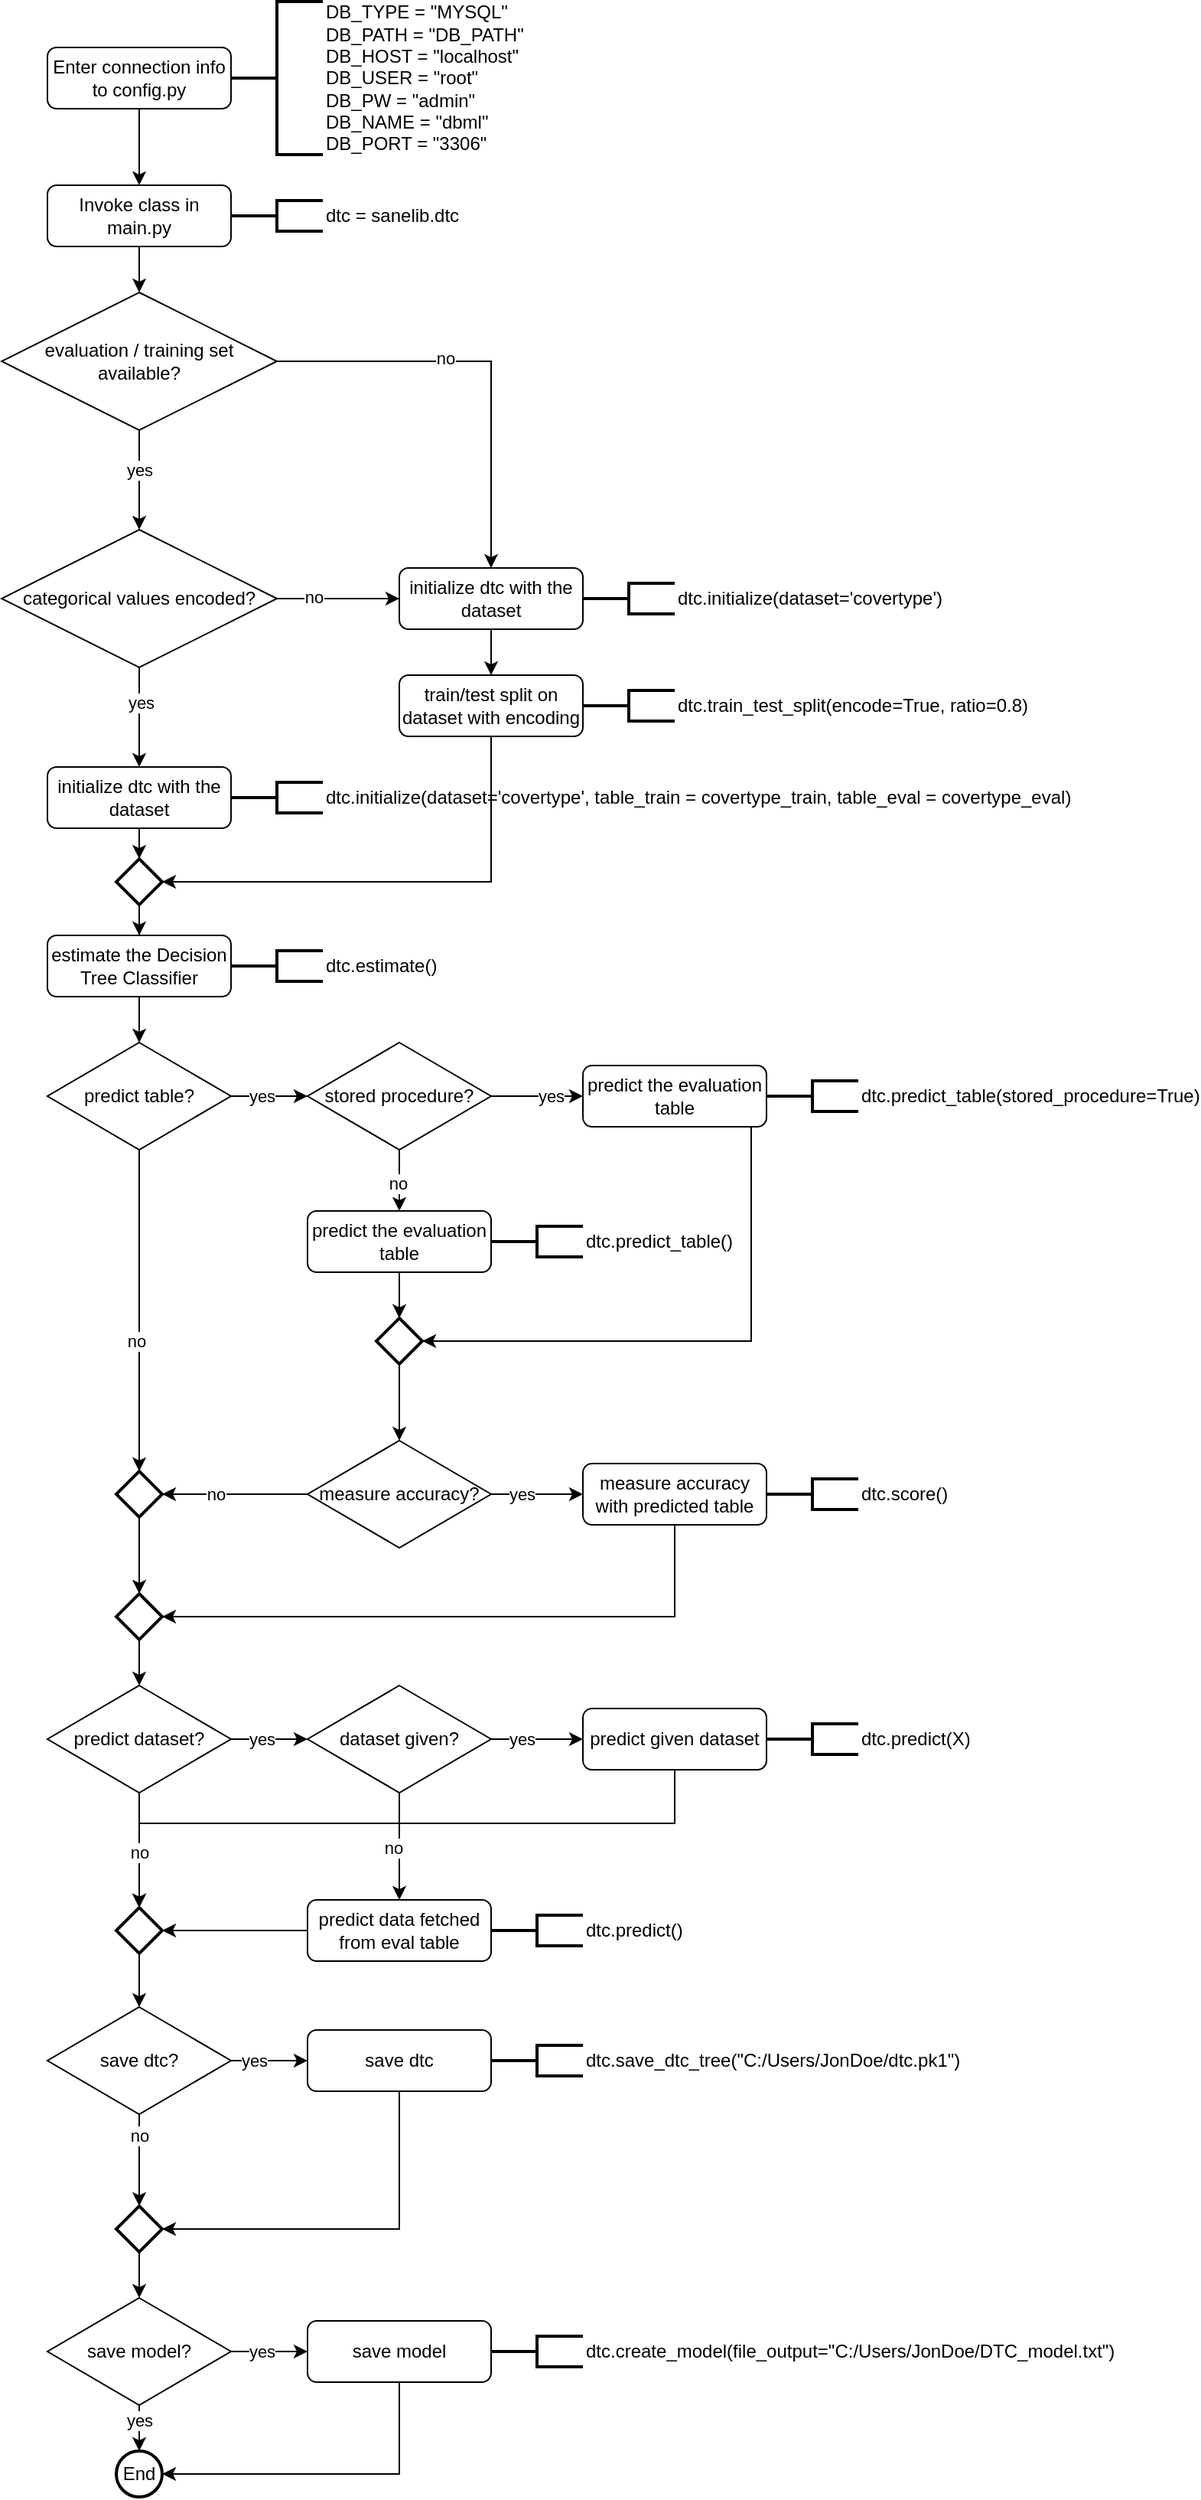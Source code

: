 <mxfile version="14.6.13" type="github">
  <diagram id="C5RBs43oDa-KdzZeNtuy" name="Page-1">
    <mxGraphModel dx="573" dy="390" grid="1" gridSize="10" guides="1" tooltips="1" connect="1" arrows="1" fold="1" page="1" pageScale="1" pageWidth="827" pageHeight="1169" math="0" shadow="0">
      <root>
        <mxCell id="WIyWlLk6GJQsqaUBKTNV-0" />
        <mxCell id="WIyWlLk6GJQsqaUBKTNV-1" parent="WIyWlLk6GJQsqaUBKTNV-0" />
        <mxCell id="aHtEY9Er_RNSoCQWQcDM-115" style="edgeStyle=orthogonalEdgeStyle;rounded=0;orthogonalLoop=1;jettySize=auto;html=1;exitX=0.5;exitY=1;exitDx=0;exitDy=0;entryX=0.5;entryY=0;entryDx=0;entryDy=0;entryPerimeter=0;" edge="1" parent="WIyWlLk6GJQsqaUBKTNV-1" source="aHtEY9Er_RNSoCQWQcDM-79" target="aHtEY9Er_RNSoCQWQcDM-111">
          <mxGeometry relative="1" as="geometry">
            <Array as="points">
              <mxPoint x="450" y="1210" />
              <mxPoint x="100" y="1210" />
            </Array>
          </mxGeometry>
        </mxCell>
        <mxCell id="aHtEY9Er_RNSoCQWQcDM-102" style="edgeStyle=orthogonalEdgeStyle;rounded=0;orthogonalLoop=1;jettySize=auto;html=1;exitX=0.5;exitY=1;exitDx=0;exitDy=0;entryX=1;entryY=0.5;entryDx=0;entryDy=0;entryPerimeter=0;" edge="1" parent="WIyWlLk6GJQsqaUBKTNV-1" source="aHtEY9Er_RNSoCQWQcDM-77" target="aHtEY9Er_RNSoCQWQcDM-95">
          <mxGeometry relative="1" as="geometry">
            <Array as="points">
              <mxPoint x="500" y="755" />
              <mxPoint x="500" y="895" />
            </Array>
          </mxGeometry>
        </mxCell>
        <mxCell id="WIyWlLk6GJQsqaUBKTNV-2" value="" style="rounded=0;html=1;jettySize=auto;orthogonalLoop=1;fontSize=11;endArrow=classic;labelBackgroundColor=#ffffff;edgeStyle=orthogonalEdgeStyle;entryX=0.5;entryY=0;entryDx=0;entryDy=0;" parent="WIyWlLk6GJQsqaUBKTNV-1" source="WIyWlLk6GJQsqaUBKTNV-3" target="WIyWlLk6GJQsqaUBKTNV-7" edge="1">
          <mxGeometry relative="1" as="geometry">
            <mxPoint x="100" y="140" as="targetPoint" />
          </mxGeometry>
        </mxCell>
        <mxCell id="WIyWlLk6GJQsqaUBKTNV-3" value="Enter connection info to config.py" style="rounded=1;whiteSpace=wrap;html=1;fontSize=12;glass=0;strokeWidth=1;shadow=0;" parent="WIyWlLk6GJQsqaUBKTNV-1" vertex="1">
          <mxGeometry x="40" y="50" width="120" height="40" as="geometry" />
        </mxCell>
        <mxCell id="WIyWlLk6GJQsqaUBKTNV-7" value="Invoke class in main.py" style="rounded=1;whiteSpace=wrap;html=1;fontSize=12;glass=0;strokeWidth=1;shadow=0;" parent="WIyWlLk6GJQsqaUBKTNV-1" vertex="1">
          <mxGeometry x="40" y="140" width="120" height="40" as="geometry" />
        </mxCell>
        <mxCell id="aHtEY9Er_RNSoCQWQcDM-4" value="dtc = sanelib.dtc" style="strokeWidth=2;html=1;shape=mxgraph.flowchart.annotation_2;align=left;labelPosition=right;pointerEvents=1;" vertex="1" parent="WIyWlLk6GJQsqaUBKTNV-1">
          <mxGeometry x="160" y="150" width="60" height="20" as="geometry" />
        </mxCell>
        <mxCell id="aHtEY9Er_RNSoCQWQcDM-9" value="DB_TYPE = &quot;MYSQL&quot;&lt;br&gt;DB_PATH = &quot;DB_PATH&quot;&lt;br&gt;DB_HOST = &quot;localhost&quot;&lt;br&gt;DB_USER = &quot;root&quot;&lt;br&gt;DB_PW = &quot;admin&quot;&lt;br&gt;DB_NAME = &quot;dbml&quot;&lt;br&gt;DB_PORT = &quot;3306&quot;" style="strokeWidth=2;html=1;shape=mxgraph.flowchart.annotation_2;align=left;labelPosition=right;pointerEvents=1;" vertex="1" parent="WIyWlLk6GJQsqaUBKTNV-1">
          <mxGeometry x="160" y="20" width="60" height="100" as="geometry" />
        </mxCell>
        <mxCell id="aHtEY9Er_RNSoCQWQcDM-21" style="edgeStyle=orthogonalEdgeStyle;rounded=0;orthogonalLoop=1;jettySize=auto;html=1;exitX=0.5;exitY=1;exitDx=0;exitDy=0;entryX=0.5;entryY=0;entryDx=0;entryDy=0;entryPerimeter=0;" edge="1" parent="WIyWlLk6GJQsqaUBKTNV-1" source="WIyWlLk6GJQsqaUBKTNV-7" target="aHtEY9Er_RNSoCQWQcDM-20">
          <mxGeometry relative="1" as="geometry">
            <mxPoint x="100" y="250" as="sourcePoint" />
          </mxGeometry>
        </mxCell>
        <mxCell id="aHtEY9Er_RNSoCQWQcDM-52" style="edgeStyle=orthogonalEdgeStyle;rounded=0;orthogonalLoop=1;jettySize=auto;html=1;exitX=0.5;exitY=1;exitDx=0;exitDy=0;entryX=1;entryY=0.5;entryDx=0;entryDy=0;entryPerimeter=0;" edge="1" parent="WIyWlLk6GJQsqaUBKTNV-1" source="aHtEY9Er_RNSoCQWQcDM-17" target="aHtEY9Er_RNSoCQWQcDM-50">
          <mxGeometry relative="1" as="geometry" />
        </mxCell>
        <mxCell id="aHtEY9Er_RNSoCQWQcDM-17" value="train/test split on dataset with encoding" style="rounded=1;whiteSpace=wrap;html=1;fontSize=12;glass=0;strokeWidth=1;shadow=0;" vertex="1" parent="WIyWlLk6GJQsqaUBKTNV-1">
          <mxGeometry x="270" y="460" width="120" height="40" as="geometry" />
        </mxCell>
        <mxCell id="aHtEY9Er_RNSoCQWQcDM-19" value="dtc.train_test_split(encode=True, ratio=0.8)" style="strokeWidth=2;html=1;shape=mxgraph.flowchart.annotation_2;align=left;labelPosition=right;pointerEvents=1;" vertex="1" parent="WIyWlLk6GJQsqaUBKTNV-1">
          <mxGeometry x="390" y="470" width="60" height="20" as="geometry" />
        </mxCell>
        <mxCell id="aHtEY9Er_RNSoCQWQcDM-25" style="edgeStyle=orthogonalEdgeStyle;rounded=0;orthogonalLoop=1;jettySize=auto;html=1;exitX=0.5;exitY=1;exitDx=0;exitDy=0;exitPerimeter=0;" edge="1" parent="WIyWlLk6GJQsqaUBKTNV-1" source="aHtEY9Er_RNSoCQWQcDM-20" target="aHtEY9Er_RNSoCQWQcDM-24">
          <mxGeometry relative="1" as="geometry" />
        </mxCell>
        <mxCell id="aHtEY9Er_RNSoCQWQcDM-26" value="yes" style="edgeLabel;html=1;align=center;verticalAlign=middle;resizable=0;points=[];" vertex="1" connectable="0" parent="aHtEY9Er_RNSoCQWQcDM-25">
          <mxGeometry x="-0.194" relative="1" as="geometry">
            <mxPoint as="offset" />
          </mxGeometry>
        </mxCell>
        <mxCell id="aHtEY9Er_RNSoCQWQcDM-34" style="edgeStyle=orthogonalEdgeStyle;rounded=0;orthogonalLoop=1;jettySize=auto;html=1;exitX=1;exitY=0.5;exitDx=0;exitDy=0;exitPerimeter=0;" edge="1" parent="WIyWlLk6GJQsqaUBKTNV-1" source="aHtEY9Er_RNSoCQWQcDM-20" target="aHtEY9Er_RNSoCQWQcDM-30">
          <mxGeometry relative="1" as="geometry" />
        </mxCell>
        <mxCell id="aHtEY9Er_RNSoCQWQcDM-35" value="no" style="edgeLabel;html=1;align=center;verticalAlign=middle;resizable=0;points=[];" vertex="1" connectable="0" parent="aHtEY9Er_RNSoCQWQcDM-34">
          <mxGeometry x="-0.2" y="2" relative="1" as="geometry">
            <mxPoint as="offset" />
          </mxGeometry>
        </mxCell>
        <mxCell id="aHtEY9Er_RNSoCQWQcDM-20" value="evaluation / training set available?" style="strokeWidth=1;html=1;shape=mxgraph.flowchart.decision;whiteSpace=wrap;rounded=1;shadow=0;glass=0;" vertex="1" parent="WIyWlLk6GJQsqaUBKTNV-1">
          <mxGeometry x="10" y="210" width="180" height="90" as="geometry" />
        </mxCell>
        <mxCell id="aHtEY9Er_RNSoCQWQcDM-32" style="edgeStyle=orthogonalEdgeStyle;rounded=0;orthogonalLoop=1;jettySize=auto;html=1;exitX=1;exitY=0.5;exitDx=0;exitDy=0;exitPerimeter=0;" edge="1" parent="WIyWlLk6GJQsqaUBKTNV-1" source="aHtEY9Er_RNSoCQWQcDM-24" target="aHtEY9Er_RNSoCQWQcDM-30">
          <mxGeometry relative="1" as="geometry" />
        </mxCell>
        <mxCell id="aHtEY9Er_RNSoCQWQcDM-33" value="no" style="edgeLabel;html=1;align=center;verticalAlign=middle;resizable=0;points=[];" vertex="1" connectable="0" parent="aHtEY9Er_RNSoCQWQcDM-32">
          <mxGeometry x="-0.405" y="1" relative="1" as="geometry">
            <mxPoint as="offset" />
          </mxGeometry>
        </mxCell>
        <mxCell id="aHtEY9Er_RNSoCQWQcDM-39" style="edgeStyle=orthogonalEdgeStyle;rounded=0;orthogonalLoop=1;jettySize=auto;html=1;exitX=0.5;exitY=1;exitDx=0;exitDy=0;exitPerimeter=0;" edge="1" parent="WIyWlLk6GJQsqaUBKTNV-1" source="aHtEY9Er_RNSoCQWQcDM-24" target="aHtEY9Er_RNSoCQWQcDM-37">
          <mxGeometry relative="1" as="geometry" />
        </mxCell>
        <mxCell id="aHtEY9Er_RNSoCQWQcDM-40" value="yes" style="edgeLabel;html=1;align=center;verticalAlign=middle;resizable=0;points=[];" vertex="1" connectable="0" parent="aHtEY9Er_RNSoCQWQcDM-39">
          <mxGeometry x="-0.286" y="1" relative="1" as="geometry">
            <mxPoint as="offset" />
          </mxGeometry>
        </mxCell>
        <mxCell id="aHtEY9Er_RNSoCQWQcDM-24" value="categorical values encoded?" style="strokeWidth=1;html=1;shape=mxgraph.flowchart.decision;whiteSpace=wrap;rounded=1;shadow=0;glass=0;" vertex="1" parent="WIyWlLk6GJQsqaUBKTNV-1">
          <mxGeometry x="10" y="365" width="180" height="90" as="geometry" />
        </mxCell>
        <mxCell id="aHtEY9Er_RNSoCQWQcDM-36" style="edgeStyle=orthogonalEdgeStyle;rounded=0;orthogonalLoop=1;jettySize=auto;html=1;exitX=0.5;exitY=1;exitDx=0;exitDy=0;" edge="1" parent="WIyWlLk6GJQsqaUBKTNV-1" source="aHtEY9Er_RNSoCQWQcDM-30" target="aHtEY9Er_RNSoCQWQcDM-17">
          <mxGeometry relative="1" as="geometry" />
        </mxCell>
        <mxCell id="aHtEY9Er_RNSoCQWQcDM-30" value="initialize dtc with the dataset" style="rounded=1;whiteSpace=wrap;html=1;fontSize=12;glass=0;strokeWidth=1;shadow=0;" vertex="1" parent="WIyWlLk6GJQsqaUBKTNV-1">
          <mxGeometry x="270" y="390" width="120" height="40" as="geometry" />
        </mxCell>
        <mxCell id="aHtEY9Er_RNSoCQWQcDM-31" value="dtc.initialize(dataset=&#39;covertype&#39;)" style="strokeWidth=2;html=1;shape=mxgraph.flowchart.annotation_2;align=left;labelPosition=right;pointerEvents=1;" vertex="1" parent="WIyWlLk6GJQsqaUBKTNV-1">
          <mxGeometry x="390" y="400" width="60" height="20" as="geometry" />
        </mxCell>
        <mxCell id="aHtEY9Er_RNSoCQWQcDM-51" style="edgeStyle=orthogonalEdgeStyle;rounded=0;orthogonalLoop=1;jettySize=auto;html=1;exitX=0.5;exitY=1;exitDx=0;exitDy=0;entryX=0.5;entryY=0;entryDx=0;entryDy=0;entryPerimeter=0;" edge="1" parent="WIyWlLk6GJQsqaUBKTNV-1" source="aHtEY9Er_RNSoCQWQcDM-37" target="aHtEY9Er_RNSoCQWQcDM-50">
          <mxGeometry relative="1" as="geometry" />
        </mxCell>
        <mxCell id="aHtEY9Er_RNSoCQWQcDM-37" value="initialize dtc with the dataset" style="rounded=1;whiteSpace=wrap;html=1;fontSize=12;glass=0;strokeWidth=1;shadow=0;" vertex="1" parent="WIyWlLk6GJQsqaUBKTNV-1">
          <mxGeometry x="40" y="520" width="120" height="40" as="geometry" />
        </mxCell>
        <mxCell id="aHtEY9Er_RNSoCQWQcDM-58" style="edgeStyle=orthogonalEdgeStyle;rounded=0;orthogonalLoop=1;jettySize=auto;html=1;exitX=0.5;exitY=1;exitDx=0;exitDy=0;" edge="1" parent="WIyWlLk6GJQsqaUBKTNV-1" source="aHtEY9Er_RNSoCQWQcDM-46" target="aHtEY9Er_RNSoCQWQcDM-54">
          <mxGeometry relative="1" as="geometry" />
        </mxCell>
        <mxCell id="aHtEY9Er_RNSoCQWQcDM-46" value="&lt;div&gt;estimate the Decision Tree Classifier&lt;br&gt;&lt;/div&gt;" style="rounded=1;whiteSpace=wrap;html=1;fontSize=12;glass=0;strokeWidth=1;shadow=0;" vertex="1" parent="WIyWlLk6GJQsqaUBKTNV-1">
          <mxGeometry x="40" y="630" width="120" height="40" as="geometry" />
        </mxCell>
        <mxCell id="aHtEY9Er_RNSoCQWQcDM-47" value="dtc.estimate()" style="strokeWidth=2;html=1;shape=mxgraph.flowchart.annotation_2;align=left;labelPosition=right;pointerEvents=1;" vertex="1" parent="WIyWlLk6GJQsqaUBKTNV-1">
          <mxGeometry x="160" y="640" width="60" height="20" as="geometry" />
        </mxCell>
        <mxCell id="aHtEY9Er_RNSoCQWQcDM-38" value="dtc.initialize(dataset=&#39;covertype&#39;, table_train = covertype_train, table_eval = covertype_eval)" style="strokeWidth=2;html=1;shape=mxgraph.flowchart.annotation_2;align=left;labelPosition=right;pointerEvents=1;" vertex="1" parent="WIyWlLk6GJQsqaUBKTNV-1">
          <mxGeometry x="160" y="530" width="60" height="20" as="geometry" />
        </mxCell>
        <mxCell id="aHtEY9Er_RNSoCQWQcDM-53" style="edgeStyle=orthogonalEdgeStyle;rounded=0;orthogonalLoop=1;jettySize=auto;html=1;exitX=0.5;exitY=1;exitDx=0;exitDy=0;exitPerimeter=0;" edge="1" parent="WIyWlLk6GJQsqaUBKTNV-1" source="aHtEY9Er_RNSoCQWQcDM-50" target="aHtEY9Er_RNSoCQWQcDM-46">
          <mxGeometry relative="1" as="geometry" />
        </mxCell>
        <mxCell id="aHtEY9Er_RNSoCQWQcDM-50" value="" style="strokeWidth=2;html=1;shape=mxgraph.flowchart.decision;whiteSpace=wrap;" vertex="1" parent="WIyWlLk6GJQsqaUBKTNV-1">
          <mxGeometry x="85" y="580" width="30" height="30" as="geometry" />
        </mxCell>
        <mxCell id="aHtEY9Er_RNSoCQWQcDM-71" style="edgeStyle=orthogonalEdgeStyle;rounded=0;orthogonalLoop=1;jettySize=auto;html=1;exitX=1;exitY=0.5;exitDx=0;exitDy=0;exitPerimeter=0;" edge="1" parent="WIyWlLk6GJQsqaUBKTNV-1" source="aHtEY9Er_RNSoCQWQcDM-54" target="aHtEY9Er_RNSoCQWQcDM-70">
          <mxGeometry relative="1" as="geometry" />
        </mxCell>
        <mxCell id="aHtEY9Er_RNSoCQWQcDM-72" value="yes" style="edgeLabel;html=1;align=center;verticalAlign=middle;resizable=0;points=[];" vertex="1" connectable="0" parent="aHtEY9Er_RNSoCQWQcDM-71">
          <mxGeometry x="-0.653" relative="1" as="geometry">
            <mxPoint x="11" as="offset" />
          </mxGeometry>
        </mxCell>
        <mxCell id="aHtEY9Er_RNSoCQWQcDM-92" style="edgeStyle=orthogonalEdgeStyle;rounded=0;orthogonalLoop=1;jettySize=auto;html=1;exitX=0.5;exitY=1;exitDx=0;exitDy=0;exitPerimeter=0;entryX=0.5;entryY=0;entryDx=0;entryDy=0;entryPerimeter=0;" edge="1" parent="WIyWlLk6GJQsqaUBKTNV-1" source="aHtEY9Er_RNSoCQWQcDM-54" target="aHtEY9Er_RNSoCQWQcDM-91">
          <mxGeometry relative="1" as="geometry" />
        </mxCell>
        <mxCell id="aHtEY9Er_RNSoCQWQcDM-93" value="no" style="edgeLabel;html=1;align=center;verticalAlign=middle;resizable=0;points=[];" vertex="1" connectable="0" parent="aHtEY9Er_RNSoCQWQcDM-92">
          <mxGeometry x="0.187" y="-2" relative="1" as="geometry">
            <mxPoint as="offset" />
          </mxGeometry>
        </mxCell>
        <mxCell id="aHtEY9Er_RNSoCQWQcDM-54" value="predict table?" style="strokeWidth=1;html=1;shape=mxgraph.flowchart.decision;whiteSpace=wrap;rounded=1;shadow=0;glass=0;" vertex="1" parent="WIyWlLk6GJQsqaUBKTNV-1">
          <mxGeometry x="40" y="700" width="120" height="70" as="geometry" />
        </mxCell>
        <mxCell id="aHtEY9Er_RNSoCQWQcDM-81" style="edgeStyle=orthogonalEdgeStyle;rounded=0;orthogonalLoop=1;jettySize=auto;html=1;exitX=1;exitY=0.5;exitDx=0;exitDy=0;exitPerimeter=0;entryX=0;entryY=0.5;entryDx=0;entryDy=0;entryPerimeter=0;" edge="1" parent="WIyWlLk6GJQsqaUBKTNV-1" source="aHtEY9Er_RNSoCQWQcDM-55" target="aHtEY9Er_RNSoCQWQcDM-82">
          <mxGeometry relative="1" as="geometry">
            <mxPoint x="220" y="1155.167" as="targetPoint" />
          </mxGeometry>
        </mxCell>
        <mxCell id="aHtEY9Er_RNSoCQWQcDM-83" value="yes" style="edgeLabel;html=1;align=center;verticalAlign=middle;resizable=0;points=[];" vertex="1" connectable="0" parent="aHtEY9Er_RNSoCQWQcDM-81">
          <mxGeometry x="0.326" y="-1" relative="1" as="geometry">
            <mxPoint x="-13" y="-1" as="offset" />
          </mxGeometry>
        </mxCell>
        <mxCell id="aHtEY9Er_RNSoCQWQcDM-112" style="edgeStyle=orthogonalEdgeStyle;rounded=0;orthogonalLoop=1;jettySize=auto;html=1;exitX=0.5;exitY=1;exitDx=0;exitDy=0;exitPerimeter=0;" edge="1" parent="WIyWlLk6GJQsqaUBKTNV-1" source="aHtEY9Er_RNSoCQWQcDM-55" target="aHtEY9Er_RNSoCQWQcDM-111">
          <mxGeometry relative="1" as="geometry" />
        </mxCell>
        <mxCell id="aHtEY9Er_RNSoCQWQcDM-113" value="no" style="edgeLabel;html=1;align=center;verticalAlign=middle;resizable=0;points=[];" vertex="1" connectable="0" parent="aHtEY9Er_RNSoCQWQcDM-112">
          <mxGeometry x="-0.774" y="1" relative="1" as="geometry">
            <mxPoint x="-1" y="30" as="offset" />
          </mxGeometry>
        </mxCell>
        <mxCell id="aHtEY9Er_RNSoCQWQcDM-55" value="predict dataset?" style="strokeWidth=1;html=1;shape=mxgraph.flowchart.decision;whiteSpace=wrap;rounded=1;shadow=0;glass=0;" vertex="1" parent="WIyWlLk6GJQsqaUBKTNV-1">
          <mxGeometry x="40" y="1120" width="120" height="70" as="geometry" />
        </mxCell>
        <mxCell id="aHtEY9Er_RNSoCQWQcDM-61" style="edgeStyle=orthogonalEdgeStyle;rounded=0;orthogonalLoop=1;jettySize=auto;html=1;exitX=0.5;exitY=1;exitDx=0;exitDy=0;exitPerimeter=0;entryX=0.5;entryY=0;entryDx=0;entryDy=0;entryPerimeter=0;" edge="1" parent="WIyWlLk6GJQsqaUBKTNV-1" source="aHtEY9Er_RNSoCQWQcDM-56" target="aHtEY9Er_RNSoCQWQcDM-121">
          <mxGeometry relative="1" as="geometry" />
        </mxCell>
        <mxCell id="aHtEY9Er_RNSoCQWQcDM-65" value="no" style="edgeLabel;html=1;align=center;verticalAlign=middle;resizable=0;points=[];" vertex="1" connectable="0" parent="aHtEY9Er_RNSoCQWQcDM-61">
          <mxGeometry x="-0.267" relative="1" as="geometry">
            <mxPoint y="-8" as="offset" />
          </mxGeometry>
        </mxCell>
        <mxCell id="aHtEY9Er_RNSoCQWQcDM-119" style="edgeStyle=orthogonalEdgeStyle;rounded=0;orthogonalLoop=1;jettySize=auto;html=1;exitX=1;exitY=0.5;exitDx=0;exitDy=0;exitPerimeter=0;" edge="1" parent="WIyWlLk6GJQsqaUBKTNV-1" source="aHtEY9Er_RNSoCQWQcDM-56" target="aHtEY9Er_RNSoCQWQcDM-117">
          <mxGeometry relative="1" as="geometry" />
        </mxCell>
        <mxCell id="aHtEY9Er_RNSoCQWQcDM-120" value="yes" style="edgeLabel;html=1;align=center;verticalAlign=middle;resizable=0;points=[];" vertex="1" connectable="0" parent="aHtEY9Er_RNSoCQWQcDM-119">
          <mxGeometry x="-0.394" relative="1" as="geometry">
            <mxPoint as="offset" />
          </mxGeometry>
        </mxCell>
        <mxCell id="aHtEY9Er_RNSoCQWQcDM-56" value="save dtc?" style="strokeWidth=1;html=1;shape=mxgraph.flowchart.decision;whiteSpace=wrap;rounded=1;shadow=0;glass=0;" vertex="1" parent="WIyWlLk6GJQsqaUBKTNV-1">
          <mxGeometry x="40" y="1330" width="120" height="70" as="geometry" />
        </mxCell>
        <mxCell id="aHtEY9Er_RNSoCQWQcDM-125" style="edgeStyle=orthogonalEdgeStyle;rounded=0;orthogonalLoop=1;jettySize=auto;html=1;exitX=0.5;exitY=1;exitDx=0;exitDy=0;exitPerimeter=0;" edge="1" parent="WIyWlLk6GJQsqaUBKTNV-1" source="aHtEY9Er_RNSoCQWQcDM-57" target="aHtEY9Er_RNSoCQWQcDM-124">
          <mxGeometry relative="1" as="geometry" />
        </mxCell>
        <mxCell id="aHtEY9Er_RNSoCQWQcDM-131" value="yes" style="edgeLabel;html=1;align=center;verticalAlign=middle;resizable=0;points=[];" vertex="1" connectable="0" parent="aHtEY9Er_RNSoCQWQcDM-125">
          <mxGeometry x="-0.802" y="-1" relative="1" as="geometry">
            <mxPoint x="1" y="5" as="offset" />
          </mxGeometry>
        </mxCell>
        <mxCell id="aHtEY9Er_RNSoCQWQcDM-128" style="edgeStyle=orthogonalEdgeStyle;rounded=0;orthogonalLoop=1;jettySize=auto;html=1;exitX=1;exitY=0.5;exitDx=0;exitDy=0;exitPerimeter=0;" edge="1" parent="WIyWlLk6GJQsqaUBKTNV-1" source="aHtEY9Er_RNSoCQWQcDM-57" target="aHtEY9Er_RNSoCQWQcDM-126">
          <mxGeometry relative="1" as="geometry" />
        </mxCell>
        <mxCell id="aHtEY9Er_RNSoCQWQcDM-130" value="yes" style="edgeLabel;html=1;align=center;verticalAlign=middle;resizable=0;points=[];" vertex="1" connectable="0" parent="aHtEY9Er_RNSoCQWQcDM-128">
          <mxGeometry x="0.313" y="-2" relative="1" as="geometry">
            <mxPoint x="-13" y="-2" as="offset" />
          </mxGeometry>
        </mxCell>
        <mxCell id="aHtEY9Er_RNSoCQWQcDM-57" value="save model?" style="strokeWidth=1;html=1;shape=mxgraph.flowchart.decision;whiteSpace=wrap;rounded=1;shadow=0;glass=0;" vertex="1" parent="WIyWlLk6GJQsqaUBKTNV-1">
          <mxGeometry x="40" y="1520" width="120" height="70" as="geometry" />
        </mxCell>
        <mxCell id="aHtEY9Er_RNSoCQWQcDM-103" style="edgeStyle=orthogonalEdgeStyle;rounded=0;orthogonalLoop=1;jettySize=auto;html=1;exitX=0.5;exitY=1;exitDx=0;exitDy=0;entryX=0.5;entryY=0;entryDx=0;entryDy=0;entryPerimeter=0;" edge="1" parent="WIyWlLk6GJQsqaUBKTNV-1" source="aHtEY9Er_RNSoCQWQcDM-68" target="aHtEY9Er_RNSoCQWQcDM-95">
          <mxGeometry relative="1" as="geometry" />
        </mxCell>
        <mxCell id="aHtEY9Er_RNSoCQWQcDM-68" value="predict the evaluation table" style="rounded=1;whiteSpace=wrap;html=1;fontSize=12;glass=0;strokeWidth=1;shadow=0;" vertex="1" parent="WIyWlLk6GJQsqaUBKTNV-1">
          <mxGeometry x="210" y="810" width="120" height="40" as="geometry" />
        </mxCell>
        <mxCell id="aHtEY9Er_RNSoCQWQcDM-69" value="dtc.predict_table()" style="strokeWidth=2;html=1;shape=mxgraph.flowchart.annotation_2;align=left;labelPosition=right;pointerEvents=1;" vertex="1" parent="WIyWlLk6GJQsqaUBKTNV-1">
          <mxGeometry x="330" y="820" width="60" height="20" as="geometry" />
        </mxCell>
        <mxCell id="aHtEY9Er_RNSoCQWQcDM-73" style="edgeStyle=orthogonalEdgeStyle;rounded=0;orthogonalLoop=1;jettySize=auto;html=1;exitX=0.5;exitY=1;exitDx=0;exitDy=0;exitPerimeter=0;entryX=0.5;entryY=0;entryDx=0;entryDy=0;" edge="1" parent="WIyWlLk6GJQsqaUBKTNV-1" source="aHtEY9Er_RNSoCQWQcDM-70" target="aHtEY9Er_RNSoCQWQcDM-68">
          <mxGeometry relative="1" as="geometry" />
        </mxCell>
        <mxCell id="aHtEY9Er_RNSoCQWQcDM-75" value="no" style="edgeLabel;html=1;align=center;verticalAlign=middle;resizable=0;points=[];" vertex="1" connectable="0" parent="aHtEY9Er_RNSoCQWQcDM-73">
          <mxGeometry x="0.089" y="-1" relative="1" as="geometry">
            <mxPoint as="offset" />
          </mxGeometry>
        </mxCell>
        <mxCell id="aHtEY9Er_RNSoCQWQcDM-74" style="edgeStyle=orthogonalEdgeStyle;rounded=0;orthogonalLoop=1;jettySize=auto;html=1;exitX=1;exitY=0.5;exitDx=0;exitDy=0;exitPerimeter=0;entryX=0;entryY=0.5;entryDx=0;entryDy=0;" edge="1" parent="WIyWlLk6GJQsqaUBKTNV-1" source="aHtEY9Er_RNSoCQWQcDM-70" target="aHtEY9Er_RNSoCQWQcDM-77">
          <mxGeometry relative="1" as="geometry">
            <mxPoint x="380" y="735.207" as="targetPoint" />
          </mxGeometry>
        </mxCell>
        <mxCell id="aHtEY9Er_RNSoCQWQcDM-76" value="yes" style="edgeLabel;html=1;align=center;verticalAlign=middle;resizable=0;points=[];" vertex="1" connectable="0" parent="aHtEY9Er_RNSoCQWQcDM-74">
          <mxGeometry x="0.307" relative="1" as="geometry">
            <mxPoint as="offset" />
          </mxGeometry>
        </mxCell>
        <mxCell id="aHtEY9Er_RNSoCQWQcDM-70" value="stored procedure?" style="strokeWidth=1;html=1;shape=mxgraph.flowchart.decision;whiteSpace=wrap;rounded=1;shadow=0;glass=0;" vertex="1" parent="WIyWlLk6GJQsqaUBKTNV-1">
          <mxGeometry x="210" y="700" width="120" height="70" as="geometry" />
        </mxCell>
        <mxCell id="aHtEY9Er_RNSoCQWQcDM-77" value="predict the evaluation table" style="rounded=1;whiteSpace=wrap;html=1;fontSize=12;glass=0;strokeWidth=1;shadow=0;" vertex="1" parent="WIyWlLk6GJQsqaUBKTNV-1">
          <mxGeometry x="390" y="715" width="120" height="40" as="geometry" />
        </mxCell>
        <mxCell id="aHtEY9Er_RNSoCQWQcDM-78" value="dtc.predict_table(stored_procedure=True)" style="strokeWidth=2;html=1;shape=mxgraph.flowchart.annotation_2;align=left;labelPosition=right;pointerEvents=1;" vertex="1" parent="WIyWlLk6GJQsqaUBKTNV-1">
          <mxGeometry x="510" y="725" width="60" height="20" as="geometry" />
        </mxCell>
        <mxCell id="aHtEY9Er_RNSoCQWQcDM-79" value="predict given dataset" style="rounded=1;whiteSpace=wrap;html=1;fontSize=12;glass=0;strokeWidth=1;shadow=0;" vertex="1" parent="WIyWlLk6GJQsqaUBKTNV-1">
          <mxGeometry x="390" y="1135" width="120" height="40" as="geometry" />
        </mxCell>
        <mxCell id="aHtEY9Er_RNSoCQWQcDM-80" value="dtc.predict(X)" style="strokeWidth=2;html=1;shape=mxgraph.flowchart.annotation_2;align=left;labelPosition=right;pointerEvents=1;" vertex="1" parent="WIyWlLk6GJQsqaUBKTNV-1">
          <mxGeometry x="510" y="1145" width="60" height="20" as="geometry" />
        </mxCell>
        <mxCell id="aHtEY9Er_RNSoCQWQcDM-84" style="edgeStyle=orthogonalEdgeStyle;rounded=0;orthogonalLoop=1;jettySize=auto;html=1;exitX=1;exitY=0.5;exitDx=0;exitDy=0;exitPerimeter=0;" edge="1" parent="WIyWlLk6GJQsqaUBKTNV-1" source="aHtEY9Er_RNSoCQWQcDM-82" target="aHtEY9Er_RNSoCQWQcDM-79">
          <mxGeometry relative="1" as="geometry" />
        </mxCell>
        <mxCell id="aHtEY9Er_RNSoCQWQcDM-89" value="yes" style="edgeLabel;html=1;align=center;verticalAlign=middle;resizable=0;points=[];" vertex="1" connectable="0" parent="aHtEY9Er_RNSoCQWQcDM-84">
          <mxGeometry x="-0.702" relative="1" as="geometry">
            <mxPoint x="11" as="offset" />
          </mxGeometry>
        </mxCell>
        <mxCell id="aHtEY9Er_RNSoCQWQcDM-85" style="edgeStyle=orthogonalEdgeStyle;rounded=0;orthogonalLoop=1;jettySize=auto;html=1;exitX=0.5;exitY=1;exitDx=0;exitDy=0;exitPerimeter=0;entryX=0.5;entryY=0;entryDx=0;entryDy=0;" edge="1" parent="WIyWlLk6GJQsqaUBKTNV-1" source="aHtEY9Er_RNSoCQWQcDM-82" target="aHtEY9Er_RNSoCQWQcDM-86">
          <mxGeometry relative="1" as="geometry">
            <mxPoint x="280" y="1240" as="targetPoint" />
          </mxGeometry>
        </mxCell>
        <mxCell id="aHtEY9Er_RNSoCQWQcDM-88" value="no" style="edgeLabel;html=1;align=center;verticalAlign=middle;resizable=0;points=[];" vertex="1" connectable="0" parent="aHtEY9Er_RNSoCQWQcDM-85">
          <mxGeometry x="0.032" y="-4" relative="1" as="geometry">
            <mxPoint as="offset" />
          </mxGeometry>
        </mxCell>
        <mxCell id="aHtEY9Er_RNSoCQWQcDM-82" value="dataset given?" style="strokeWidth=1;html=1;shape=mxgraph.flowchart.decision;whiteSpace=wrap;rounded=1;shadow=0;glass=0;" vertex="1" parent="WIyWlLk6GJQsqaUBKTNV-1">
          <mxGeometry x="210" y="1120" width="120" height="70" as="geometry" />
        </mxCell>
        <mxCell id="aHtEY9Er_RNSoCQWQcDM-114" style="edgeStyle=orthogonalEdgeStyle;rounded=0;orthogonalLoop=1;jettySize=auto;html=1;exitX=0;exitY=0.5;exitDx=0;exitDy=0;entryX=1;entryY=0.5;entryDx=0;entryDy=0;entryPerimeter=0;" edge="1" parent="WIyWlLk6GJQsqaUBKTNV-1" source="aHtEY9Er_RNSoCQWQcDM-86" target="aHtEY9Er_RNSoCQWQcDM-111">
          <mxGeometry relative="1" as="geometry" />
        </mxCell>
        <mxCell id="aHtEY9Er_RNSoCQWQcDM-86" value="predict data fetched from eval table" style="rounded=1;whiteSpace=wrap;html=1;fontSize=12;glass=0;strokeWidth=1;shadow=0;" vertex="1" parent="WIyWlLk6GJQsqaUBKTNV-1">
          <mxGeometry x="210" y="1260" width="120" height="40" as="geometry" />
        </mxCell>
        <mxCell id="aHtEY9Er_RNSoCQWQcDM-87" value="dtc.predict()" style="strokeWidth=2;html=1;shape=mxgraph.flowchart.annotation_2;align=left;labelPosition=right;pointerEvents=1;" vertex="1" parent="WIyWlLk6GJQsqaUBKTNV-1">
          <mxGeometry x="330" y="1270" width="60" height="20" as="geometry" />
        </mxCell>
        <mxCell id="aHtEY9Er_RNSoCQWQcDM-97" style="edgeStyle=orthogonalEdgeStyle;rounded=0;orthogonalLoop=1;jettySize=auto;html=1;exitX=0;exitY=0.5;exitDx=0;exitDy=0;exitPerimeter=0;entryX=1;entryY=0.5;entryDx=0;entryDy=0;entryPerimeter=0;" edge="1" parent="WIyWlLk6GJQsqaUBKTNV-1" source="aHtEY9Er_RNSoCQWQcDM-90" target="aHtEY9Er_RNSoCQWQcDM-91">
          <mxGeometry relative="1" as="geometry" />
        </mxCell>
        <mxCell id="aHtEY9Er_RNSoCQWQcDM-98" value="no" style="edgeLabel;html=1;align=center;verticalAlign=middle;resizable=0;points=[];" vertex="1" connectable="0" parent="aHtEY9Er_RNSoCQWQcDM-97">
          <mxGeometry x="0.263" relative="1" as="geometry">
            <mxPoint as="offset" />
          </mxGeometry>
        </mxCell>
        <mxCell id="aHtEY9Er_RNSoCQWQcDM-108" style="edgeStyle=orthogonalEdgeStyle;rounded=0;orthogonalLoop=1;jettySize=auto;html=1;exitX=1;exitY=0.5;exitDx=0;exitDy=0;exitPerimeter=0;entryX=0;entryY=0.5;entryDx=0;entryDy=0;" edge="1" parent="WIyWlLk6GJQsqaUBKTNV-1" source="aHtEY9Er_RNSoCQWQcDM-90" target="aHtEY9Er_RNSoCQWQcDM-106">
          <mxGeometry relative="1" as="geometry" />
        </mxCell>
        <mxCell id="aHtEY9Er_RNSoCQWQcDM-109" value="yes" style="edgeLabel;html=1;align=center;verticalAlign=middle;resizable=0;points=[];" vertex="1" connectable="0" parent="aHtEY9Er_RNSoCQWQcDM-108">
          <mxGeometry x="-0.643" y="1" relative="1" as="geometry">
            <mxPoint x="9" y="1" as="offset" />
          </mxGeometry>
        </mxCell>
        <mxCell id="aHtEY9Er_RNSoCQWQcDM-90" value="measure accuracy?" style="strokeWidth=1;html=1;shape=mxgraph.flowchart.decision;whiteSpace=wrap;rounded=1;shadow=0;glass=0;" vertex="1" parent="WIyWlLk6GJQsqaUBKTNV-1">
          <mxGeometry x="210" y="960" width="120" height="70" as="geometry" />
        </mxCell>
        <mxCell id="aHtEY9Er_RNSoCQWQcDM-100" style="edgeStyle=orthogonalEdgeStyle;rounded=0;orthogonalLoop=1;jettySize=auto;html=1;exitX=0.5;exitY=1;exitDx=0;exitDy=0;exitPerimeter=0;entryX=0.5;entryY=0;entryDx=0;entryDy=0;entryPerimeter=0;" edge="1" parent="WIyWlLk6GJQsqaUBKTNV-1" source="aHtEY9Er_RNSoCQWQcDM-91" target="aHtEY9Er_RNSoCQWQcDM-99">
          <mxGeometry relative="1" as="geometry" />
        </mxCell>
        <mxCell id="aHtEY9Er_RNSoCQWQcDM-91" value="" style="strokeWidth=2;html=1;shape=mxgraph.flowchart.decision;whiteSpace=wrap;" vertex="1" parent="WIyWlLk6GJQsqaUBKTNV-1">
          <mxGeometry x="85" y="980" width="30" height="30" as="geometry" />
        </mxCell>
        <mxCell id="aHtEY9Er_RNSoCQWQcDM-105" style="edgeStyle=orthogonalEdgeStyle;rounded=0;orthogonalLoop=1;jettySize=auto;html=1;exitX=0.5;exitY=1;exitDx=0;exitDy=0;exitPerimeter=0;entryX=0.5;entryY=0;entryDx=0;entryDy=0;entryPerimeter=0;" edge="1" parent="WIyWlLk6GJQsqaUBKTNV-1" source="aHtEY9Er_RNSoCQWQcDM-95" target="aHtEY9Er_RNSoCQWQcDM-90">
          <mxGeometry relative="1" as="geometry" />
        </mxCell>
        <mxCell id="aHtEY9Er_RNSoCQWQcDM-95" value="" style="strokeWidth=2;html=1;shape=mxgraph.flowchart.decision;whiteSpace=wrap;" vertex="1" parent="WIyWlLk6GJQsqaUBKTNV-1">
          <mxGeometry x="255" y="880" width="30" height="30" as="geometry" />
        </mxCell>
        <mxCell id="aHtEY9Er_RNSoCQWQcDM-101" style="edgeStyle=orthogonalEdgeStyle;rounded=0;orthogonalLoop=1;jettySize=auto;html=1;exitX=0.5;exitY=1;exitDx=0;exitDy=0;exitPerimeter=0;entryX=0.5;entryY=0;entryDx=0;entryDy=0;entryPerimeter=0;" edge="1" parent="WIyWlLk6GJQsqaUBKTNV-1" source="aHtEY9Er_RNSoCQWQcDM-99" target="aHtEY9Er_RNSoCQWQcDM-55">
          <mxGeometry relative="1" as="geometry" />
        </mxCell>
        <mxCell id="aHtEY9Er_RNSoCQWQcDM-99" value="" style="strokeWidth=2;html=1;shape=mxgraph.flowchart.decision;whiteSpace=wrap;" vertex="1" parent="WIyWlLk6GJQsqaUBKTNV-1">
          <mxGeometry x="85" y="1060" width="30" height="30" as="geometry" />
        </mxCell>
        <mxCell id="aHtEY9Er_RNSoCQWQcDM-110" style="edgeStyle=orthogonalEdgeStyle;rounded=0;orthogonalLoop=1;jettySize=auto;html=1;exitX=0.5;exitY=1;exitDx=0;exitDy=0;entryX=1;entryY=0.5;entryDx=0;entryDy=0;entryPerimeter=0;" edge="1" parent="WIyWlLk6GJQsqaUBKTNV-1" source="aHtEY9Er_RNSoCQWQcDM-106" target="aHtEY9Er_RNSoCQWQcDM-99">
          <mxGeometry relative="1" as="geometry" />
        </mxCell>
        <mxCell id="aHtEY9Er_RNSoCQWQcDM-106" value="measure accuracy with predicted table" style="rounded=1;whiteSpace=wrap;html=1;fontSize=12;glass=0;strokeWidth=1;shadow=0;" vertex="1" parent="WIyWlLk6GJQsqaUBKTNV-1">
          <mxGeometry x="390" y="975" width="120" height="40" as="geometry" />
        </mxCell>
        <mxCell id="aHtEY9Er_RNSoCQWQcDM-107" value="dtc.score()" style="strokeWidth=2;html=1;shape=mxgraph.flowchart.annotation_2;align=left;labelPosition=right;pointerEvents=1;" vertex="1" parent="WIyWlLk6GJQsqaUBKTNV-1">
          <mxGeometry x="510" y="985" width="60" height="20" as="geometry" />
        </mxCell>
        <mxCell id="aHtEY9Er_RNSoCQWQcDM-116" style="edgeStyle=orthogonalEdgeStyle;rounded=0;orthogonalLoop=1;jettySize=auto;html=1;exitX=0.5;exitY=1;exitDx=0;exitDy=0;exitPerimeter=0;" edge="1" parent="WIyWlLk6GJQsqaUBKTNV-1" source="aHtEY9Er_RNSoCQWQcDM-111" target="aHtEY9Er_RNSoCQWQcDM-56">
          <mxGeometry relative="1" as="geometry" />
        </mxCell>
        <mxCell id="aHtEY9Er_RNSoCQWQcDM-111" value="" style="strokeWidth=2;html=1;shape=mxgraph.flowchart.decision;whiteSpace=wrap;" vertex="1" parent="WIyWlLk6GJQsqaUBKTNV-1">
          <mxGeometry x="85" y="1265" width="30" height="30" as="geometry" />
        </mxCell>
        <mxCell id="aHtEY9Er_RNSoCQWQcDM-122" style="edgeStyle=orthogonalEdgeStyle;rounded=0;orthogonalLoop=1;jettySize=auto;html=1;exitX=0.5;exitY=1;exitDx=0;exitDy=0;entryX=1;entryY=0.5;entryDx=0;entryDy=0;entryPerimeter=0;" edge="1" parent="WIyWlLk6GJQsqaUBKTNV-1" source="aHtEY9Er_RNSoCQWQcDM-117" target="aHtEY9Er_RNSoCQWQcDM-121">
          <mxGeometry relative="1" as="geometry" />
        </mxCell>
        <mxCell id="aHtEY9Er_RNSoCQWQcDM-117" value="save dtc" style="rounded=1;whiteSpace=wrap;html=1;fontSize=12;glass=0;strokeWidth=1;shadow=0;" vertex="1" parent="WIyWlLk6GJQsqaUBKTNV-1">
          <mxGeometry x="210" y="1345" width="120" height="40" as="geometry" />
        </mxCell>
        <mxCell id="aHtEY9Er_RNSoCQWQcDM-118" value="dtc.save_dtc_tree(&quot;C:/Users/JonDoe/dtc.pk1&quot;)" style="strokeWidth=2;html=1;shape=mxgraph.flowchart.annotation_2;align=left;labelPosition=right;pointerEvents=1;" vertex="1" parent="WIyWlLk6GJQsqaUBKTNV-1">
          <mxGeometry x="330" y="1355" width="60" height="20" as="geometry" />
        </mxCell>
        <mxCell id="aHtEY9Er_RNSoCQWQcDM-123" style="edgeStyle=orthogonalEdgeStyle;rounded=0;orthogonalLoop=1;jettySize=auto;html=1;exitX=0.5;exitY=1;exitDx=0;exitDy=0;exitPerimeter=0;entryX=0.5;entryY=0;entryDx=0;entryDy=0;entryPerimeter=0;" edge="1" parent="WIyWlLk6GJQsqaUBKTNV-1" source="aHtEY9Er_RNSoCQWQcDM-121" target="aHtEY9Er_RNSoCQWQcDM-57">
          <mxGeometry relative="1" as="geometry" />
        </mxCell>
        <mxCell id="aHtEY9Er_RNSoCQWQcDM-121" value="" style="strokeWidth=2;html=1;shape=mxgraph.flowchart.decision;whiteSpace=wrap;" vertex="1" parent="WIyWlLk6GJQsqaUBKTNV-1">
          <mxGeometry x="85" y="1460" width="30" height="30" as="geometry" />
        </mxCell>
        <mxCell id="aHtEY9Er_RNSoCQWQcDM-124" value="End" style="strokeWidth=2;html=1;shape=mxgraph.flowchart.start_2;whiteSpace=wrap;" vertex="1" parent="WIyWlLk6GJQsqaUBKTNV-1">
          <mxGeometry x="85" y="1620" width="30" height="30" as="geometry" />
        </mxCell>
        <mxCell id="aHtEY9Er_RNSoCQWQcDM-129" style="edgeStyle=orthogonalEdgeStyle;rounded=0;orthogonalLoop=1;jettySize=auto;html=1;exitX=0.5;exitY=1;exitDx=0;exitDy=0;entryX=1;entryY=0.5;entryDx=0;entryDy=0;entryPerimeter=0;" edge="1" parent="WIyWlLk6GJQsqaUBKTNV-1" source="aHtEY9Er_RNSoCQWQcDM-126" target="aHtEY9Er_RNSoCQWQcDM-124">
          <mxGeometry relative="1" as="geometry" />
        </mxCell>
        <mxCell id="aHtEY9Er_RNSoCQWQcDM-126" value="save model" style="rounded=1;whiteSpace=wrap;html=1;fontSize=12;glass=0;strokeWidth=1;shadow=0;" vertex="1" parent="WIyWlLk6GJQsqaUBKTNV-1">
          <mxGeometry x="210" y="1535" width="120" height="40" as="geometry" />
        </mxCell>
        <mxCell id="aHtEY9Er_RNSoCQWQcDM-127" value="dtc.create_model(file_output=&quot;C:/Users/JonDoe/DTC_model.txt&quot;)" style="strokeWidth=2;html=1;shape=mxgraph.flowchart.annotation_2;align=left;labelPosition=right;pointerEvents=1;" vertex="1" parent="WIyWlLk6GJQsqaUBKTNV-1">
          <mxGeometry x="330" y="1545" width="60" height="20" as="geometry" />
        </mxCell>
      </root>
    </mxGraphModel>
  </diagram>
</mxfile>
